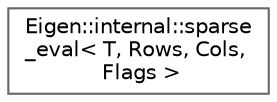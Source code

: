 digraph "类继承关系图"
{
 // LATEX_PDF_SIZE
  bgcolor="transparent";
  edge [fontname=Helvetica,fontsize=10,labelfontname=Helvetica,labelfontsize=10];
  node [fontname=Helvetica,fontsize=10,shape=box,height=0.2,width=0.4];
  rankdir="LR";
  Node0 [id="Node000000",label="Eigen::internal::sparse\l_eval\< T, Rows, Cols,\l Flags \>",height=0.2,width=0.4,color="grey40", fillcolor="white", style="filled",URL="$struct_eigen_1_1internal_1_1sparse__eval.html",tooltip=" "];
}
